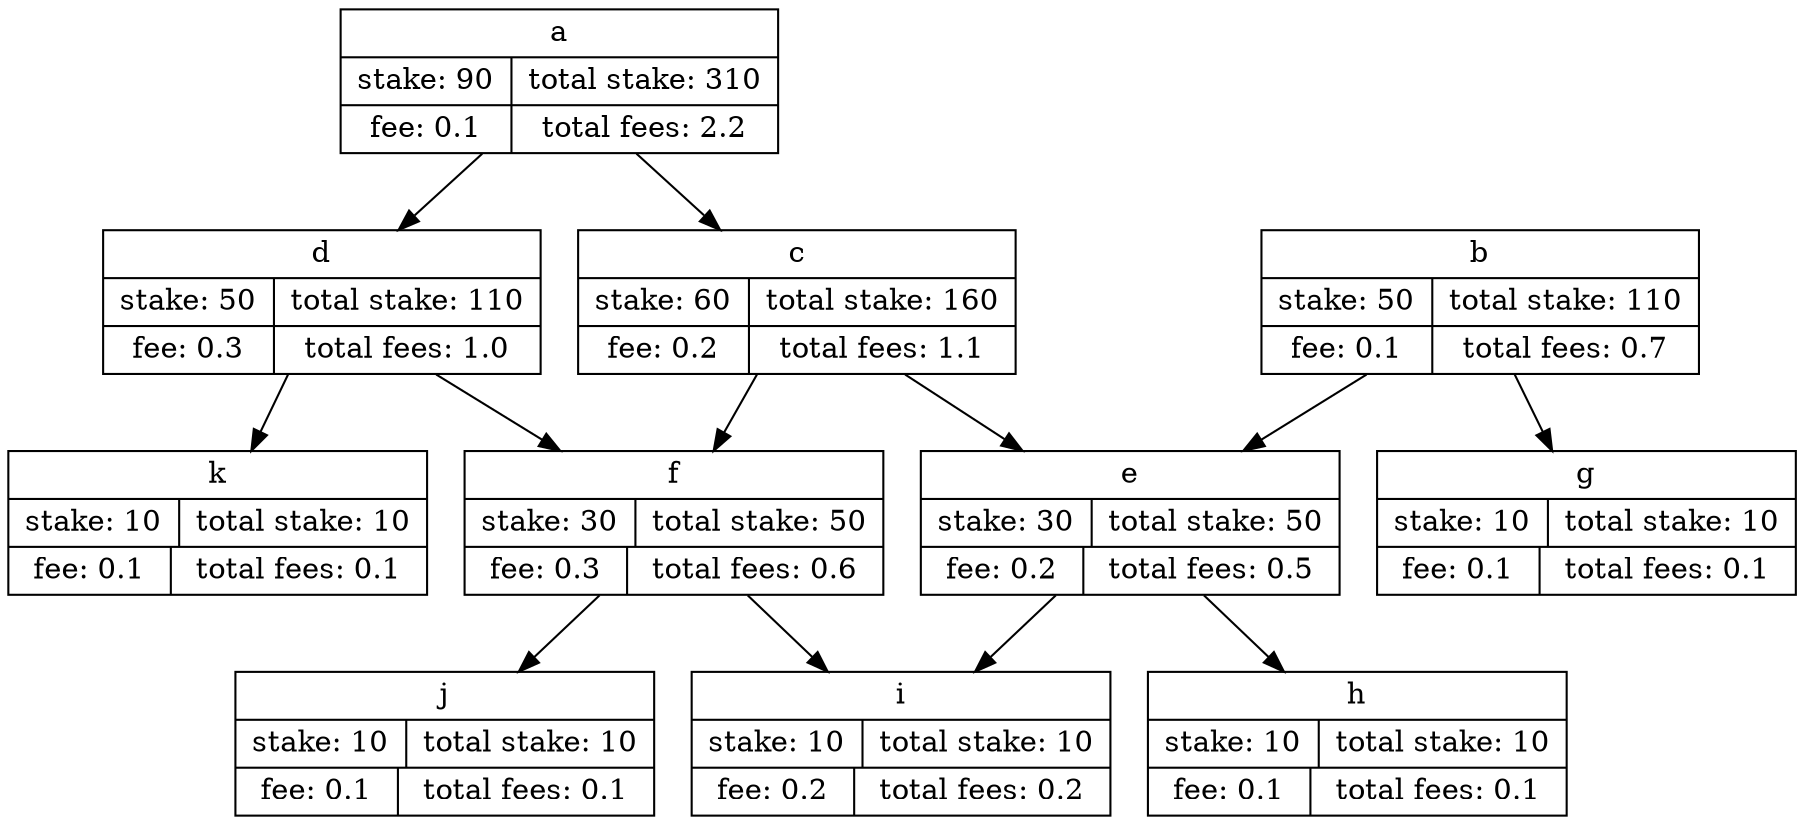 digraph structs {
    node [shape=record];
    a [shape=record,label="{a |{ stake: 90 | total stake: 310 }| {fee: 0.1 | total fees: 2.2} }"];
    b [shape=record,label="{b |{ stake: 50 | total stake: 110 }| {fee: 0.1 | total fees: 0.7} }"];
    c [shape=record,label="{c |{ stake: 60 | total stake: 160 }| {fee: 0.2 | total fees: 1.1} }"];
    d [shape=record,label="{d |{ stake: 50 | total stake: 110 }| {fee: 0.3 | total fees: 1.0} }"];
    e [shape=record,label="{e |{ stake: 30 | total stake: 50 }| {fee: 0.2 | total fees: 0.5} }"];
    f [shape=record,label="{f |{ stake: 30 | total stake: 50 }| {fee: 0.3 | total fees: 0.6} }"];
    g [shape=record,label="{g |{ stake: 10 | total stake: 10 }| {fee: 0.1 | total fees: 0.1} }"];
    h [shape=record,label="{h |{ stake: 10 | total stake: 10 }| {fee: 0.1 | total fees: 0.1} }"];
    i [shape=record,label="{i |{ stake: 10 | total stake: 10 }| {fee: 0.2 | total fees: 0.2} }"];
    j [shape=record,label="{j |{ stake: 10 | total stake: 10 }| {fee: 0.1 | total fees: 0.1} }"];
    k [shape=record,label="{k |{ stake: 10 | total stake: 10 }| {fee: 0.1 | total fees: 0.1} }"];
    
    a -> c;
    a -> d;
    
    b -> g;
    b -> e;

    c -> e;
    c -> f;

    d -> f;
    d -> k;

    e -> h;
    e -> i;

    f -> i;
    f -> j;
    
}
